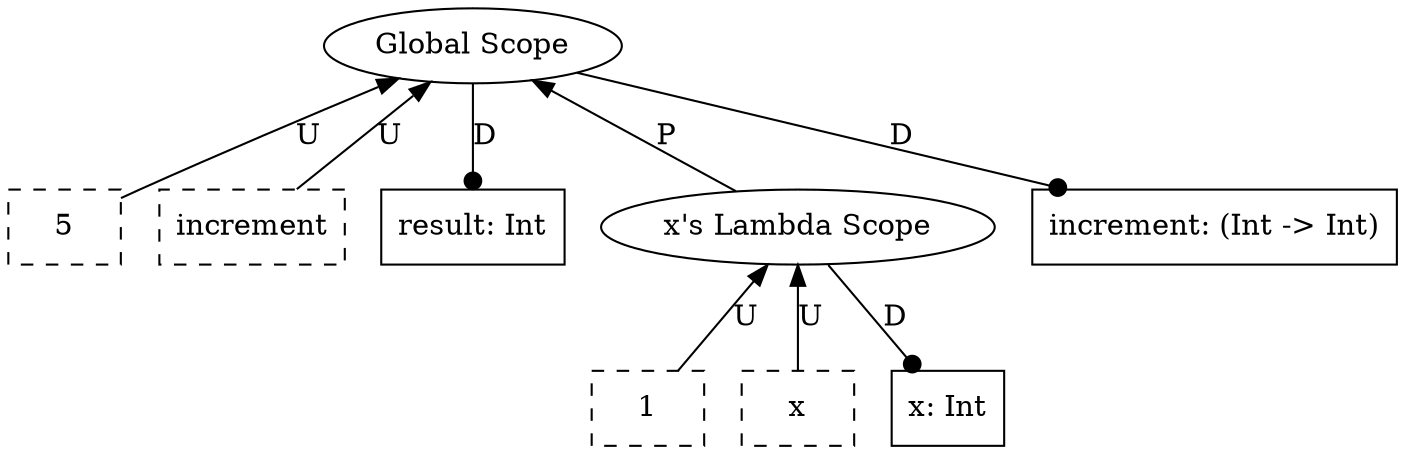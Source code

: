 graph {
    8 [label=5
      ,shape=box
      ,style=dashed];
    7 [label=increment
      ,shape=box
      ,style=dashed];
    6 [label="result: Int"
      ,shape=box];
    5 [label=1
      ,shape=box
      ,style=dashed];
    4 [label=x
      ,shape=box
      ,style=dashed];
    3 [label="x: Int",shape=box];
    2 [label="x's Lambda Scope"
      ,shape=ellipse];
    1 [label="increment: (Int -> Int)"
      ,shape=box];
    0 [label="Global Scope"
      ,shape=ellipse];
    0 -- 8 [label=U,dir=back];
    0 -- 7 [label=U,dir=back];
    0 -- 6 [label=D
           ,dir=forward
           ,arrowhead=dot];
    2 -- 5 [label=U,dir=back];
    2 -- 4 [label=U,dir=back];
    2 -- 3 [label=D
           ,dir=forward
           ,arrowhead=dot];
    0 -- 2 [label=P,dir=back];
    0 -- 1 [label=D
           ,dir=forward
           ,arrowhead=dot];
}
